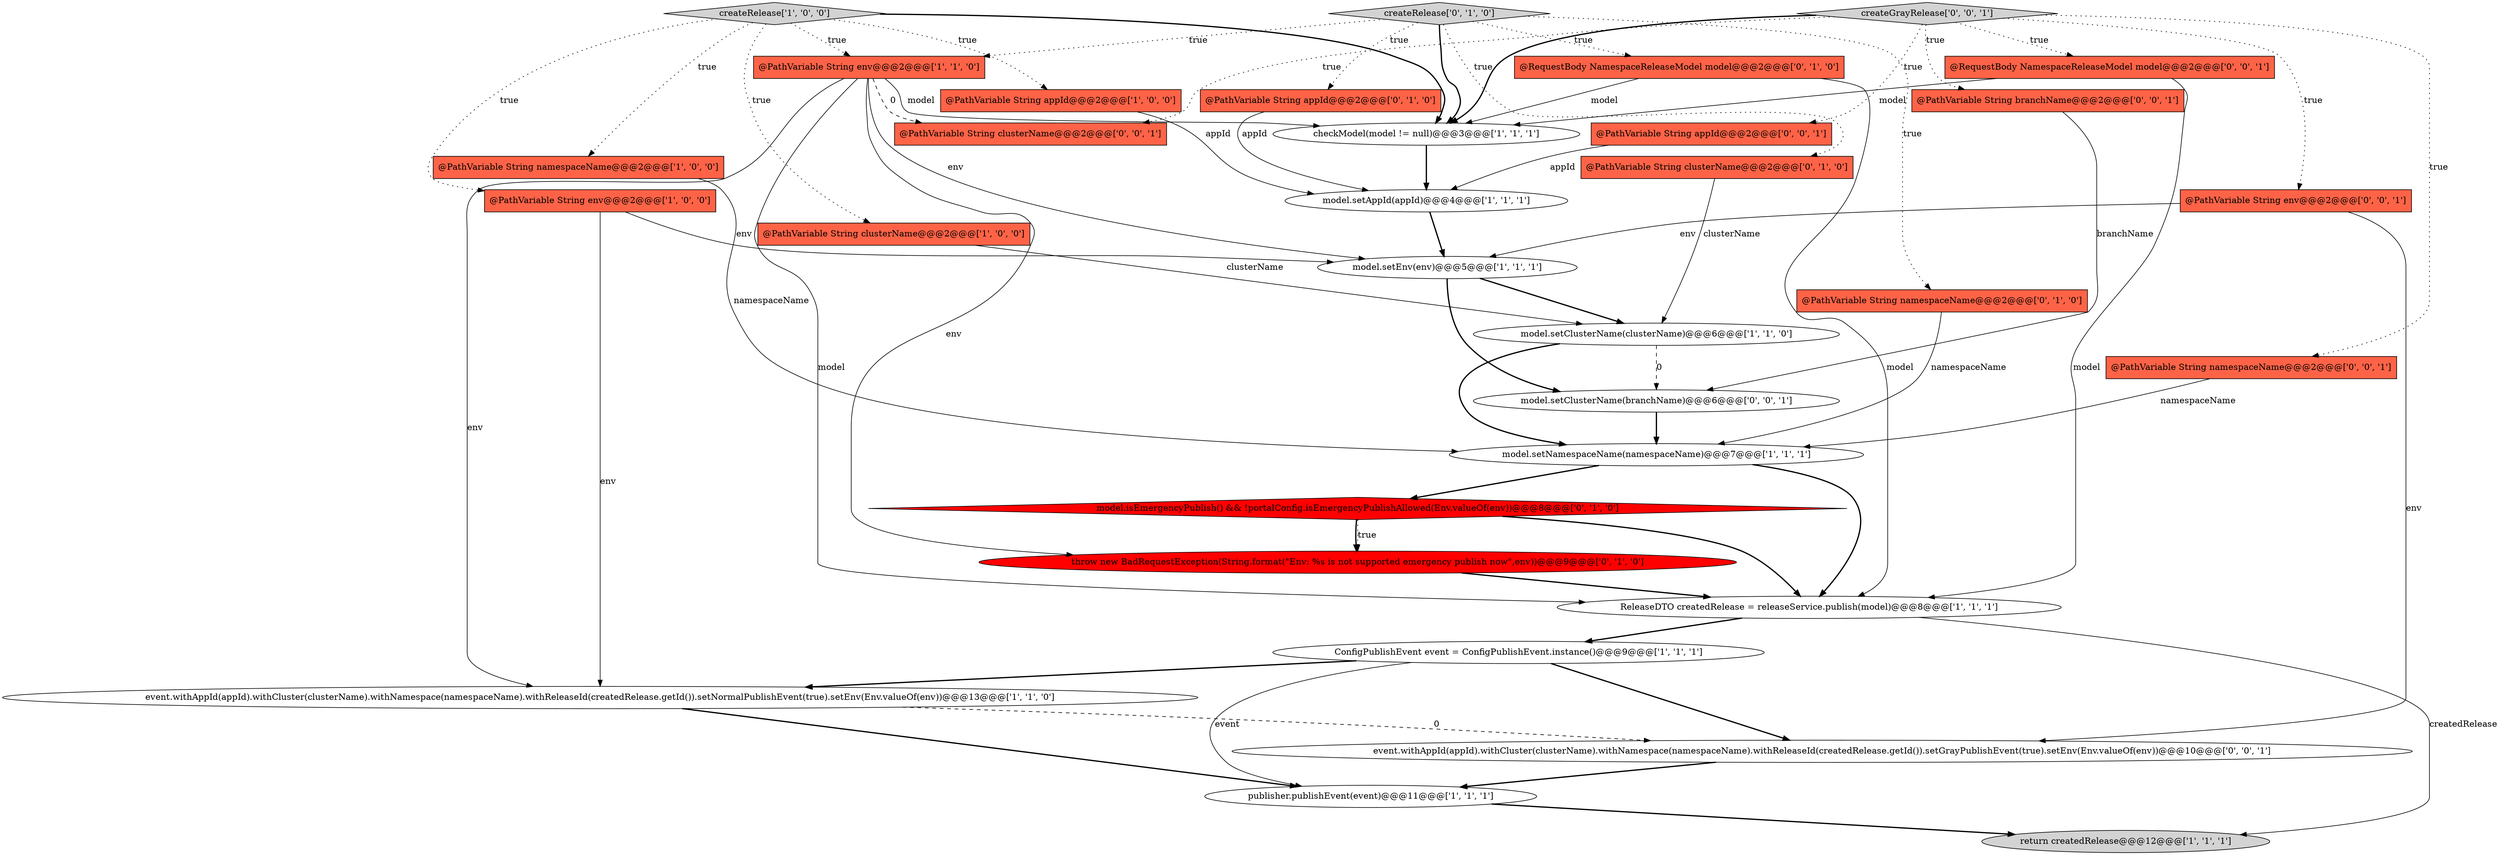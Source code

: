 digraph {
9 [style = filled, label = "ReleaseDTO createdRelease = releaseService.publish(model)@@@8@@@['1', '1', '1']", fillcolor = white, shape = ellipse image = "AAA0AAABBB1BBB"];
26 [style = filled, label = "@PathVariable String branchName@@@2@@@['0', '0', '1']", fillcolor = tomato, shape = box image = "AAA0AAABBB3BBB"];
29 [style = filled, label = "@PathVariable String clusterName@@@2@@@['0', '0', '1']", fillcolor = tomato, shape = box image = "AAA0AAABBB3BBB"];
27 [style = filled, label = "event.withAppId(appId).withCluster(clusterName).withNamespace(namespaceName).withReleaseId(createdRelease.getId()).setGrayPublishEvent(true).setEnv(Env.valueOf(env))@@@10@@@['0', '0', '1']", fillcolor = white, shape = ellipse image = "AAA0AAABBB3BBB"];
23 [style = filled, label = "@PathVariable String env@@@2@@@['0', '0', '1']", fillcolor = tomato, shape = box image = "AAA0AAABBB3BBB"];
11 [style = filled, label = "ConfigPublishEvent event = ConfigPublishEvent.instance()@@@9@@@['1', '1', '1']", fillcolor = white, shape = ellipse image = "AAA0AAABBB1BBB"];
3 [style = filled, label = "@PathVariable String clusterName@@@2@@@['1', '0', '0']", fillcolor = tomato, shape = box image = "AAA0AAABBB1BBB"];
8 [style = filled, label = "createRelease['1', '0', '0']", fillcolor = lightgray, shape = diamond image = "AAA0AAABBB1BBB"];
15 [style = filled, label = "checkModel(model != null)@@@3@@@['1', '1', '1']", fillcolor = white, shape = ellipse image = "AAA0AAABBB1BBB"];
4 [style = filled, label = "model.setEnv(env)@@@5@@@['1', '1', '1']", fillcolor = white, shape = ellipse image = "AAA0AAABBB1BBB"];
7 [style = filled, label = "@PathVariable String namespaceName@@@2@@@['1', '0', '0']", fillcolor = tomato, shape = box image = "AAA0AAABBB1BBB"];
22 [style = filled, label = "@PathVariable String namespaceName@@@2@@@['0', '1', '0']", fillcolor = tomato, shape = box image = "AAA0AAABBB2BBB"];
31 [style = filled, label = "createGrayRelease['0', '0', '1']", fillcolor = lightgray, shape = diamond image = "AAA0AAABBB3BBB"];
12 [style = filled, label = "@PathVariable String env@@@2@@@['1', '1', '0']", fillcolor = tomato, shape = box image = "AAA0AAABBB1BBB"];
5 [style = filled, label = "model.setNamespaceName(namespaceName)@@@7@@@['1', '1', '1']", fillcolor = white, shape = ellipse image = "AAA0AAABBB1BBB"];
25 [style = filled, label = "@PathVariable String namespaceName@@@2@@@['0', '0', '1']", fillcolor = tomato, shape = box image = "AAA0AAABBB3BBB"];
1 [style = filled, label = "model.setClusterName(clusterName)@@@6@@@['1', '1', '0']", fillcolor = white, shape = ellipse image = "AAA0AAABBB1BBB"];
6 [style = filled, label = "publisher.publishEvent(event)@@@11@@@['1', '1', '1']", fillcolor = white, shape = ellipse image = "AAA0AAABBB1BBB"];
19 [style = filled, label = "createRelease['0', '1', '0']", fillcolor = lightgray, shape = diamond image = "AAA0AAABBB2BBB"];
16 [style = filled, label = "throw new BadRequestException(String.format(\"Env: %s is not supported emergency publish now\",env))@@@9@@@['0', '1', '0']", fillcolor = red, shape = ellipse image = "AAA1AAABBB2BBB"];
0 [style = filled, label = "model.setAppId(appId)@@@4@@@['1', '1', '1']", fillcolor = white, shape = ellipse image = "AAA0AAABBB1BBB"];
14 [style = filled, label = "event.withAppId(appId).withCluster(clusterName).withNamespace(namespaceName).withReleaseId(createdRelease.getId()).setNormalPublishEvent(true).setEnv(Env.valueOf(env))@@@13@@@['1', '1', '0']", fillcolor = white, shape = ellipse image = "AAA0AAABBB1BBB"];
18 [style = filled, label = "@PathVariable String appId@@@2@@@['0', '1', '0']", fillcolor = tomato, shape = box image = "AAA0AAABBB2BBB"];
20 [style = filled, label = "@PathVariable String clusterName@@@2@@@['0', '1', '0']", fillcolor = tomato, shape = box image = "AAA0AAABBB2BBB"];
13 [style = filled, label = "return createdRelease@@@12@@@['1', '1', '1']", fillcolor = lightgray, shape = ellipse image = "AAA0AAABBB1BBB"];
24 [style = filled, label = "@RequestBody NamespaceReleaseModel model@@@2@@@['0', '0', '1']", fillcolor = tomato, shape = box image = "AAA0AAABBB3BBB"];
17 [style = filled, label = "model.isEmergencyPublish() && !portalConfig.isEmergencyPublishAllowed(Env.valueOf(env))@@@8@@@['0', '1', '0']", fillcolor = red, shape = diamond image = "AAA1AAABBB2BBB"];
10 [style = filled, label = "@PathVariable String appId@@@2@@@['1', '0', '0']", fillcolor = tomato, shape = box image = "AAA0AAABBB1BBB"];
30 [style = filled, label = "model.setClusterName(branchName)@@@6@@@['0', '0', '1']", fillcolor = white, shape = ellipse image = "AAA0AAABBB3BBB"];
28 [style = filled, label = "@PathVariable String appId@@@2@@@['0', '0', '1']", fillcolor = tomato, shape = box image = "AAA0AAABBB3BBB"];
21 [style = filled, label = "@RequestBody NamespaceReleaseModel model@@@2@@@['0', '1', '0']", fillcolor = tomato, shape = box image = "AAA0AAABBB2BBB"];
2 [style = filled, label = "@PathVariable String env@@@2@@@['1', '0', '0']", fillcolor = tomato, shape = box image = "AAA0AAABBB1BBB"];
1->5 [style = bold, label=""];
31->25 [style = dotted, label="true"];
16->9 [style = bold, label=""];
8->15 [style = bold, label=""];
9->11 [style = bold, label=""];
5->9 [style = bold, label=""];
11->6 [style = solid, label="event"];
11->14 [style = bold, label=""];
12->14 [style = solid, label="env"];
28->0 [style = solid, label="appId"];
8->2 [style = dotted, label="true"];
19->20 [style = dotted, label="true"];
17->9 [style = bold, label=""];
1->30 [style = dashed, label="0"];
7->5 [style = solid, label="namespaceName"];
19->18 [style = dotted, label="true"];
25->5 [style = solid, label="namespaceName"];
12->15 [style = solid, label="model"];
23->4 [style = solid, label="env"];
8->7 [style = dotted, label="true"];
19->12 [style = dotted, label="true"];
3->1 [style = solid, label="clusterName"];
12->4 [style = solid, label="env"];
19->21 [style = dotted, label="true"];
8->10 [style = dotted, label="true"];
12->16 [style = solid, label="env"];
21->15 [style = solid, label="model"];
2->4 [style = solid, label="env"];
23->27 [style = solid, label="env"];
24->15 [style = solid, label="model"];
5->17 [style = bold, label=""];
27->6 [style = bold, label=""];
31->15 [style = bold, label=""];
8->3 [style = dotted, label="true"];
14->27 [style = dashed, label="0"];
17->16 [style = dotted, label="true"];
10->0 [style = solid, label="appId"];
18->0 [style = solid, label="appId"];
20->1 [style = solid, label="clusterName"];
8->12 [style = dotted, label="true"];
4->30 [style = bold, label=""];
31->28 [style = dotted, label="true"];
30->5 [style = bold, label=""];
0->4 [style = bold, label=""];
12->9 [style = solid, label="model"];
31->26 [style = dotted, label="true"];
31->23 [style = dotted, label="true"];
15->0 [style = bold, label=""];
2->14 [style = solid, label="env"];
6->13 [style = bold, label=""];
19->22 [style = dotted, label="true"];
12->29 [style = dashed, label="0"];
24->9 [style = solid, label="model"];
4->1 [style = bold, label=""];
22->5 [style = solid, label="namespaceName"];
31->24 [style = dotted, label="true"];
19->15 [style = bold, label=""];
31->29 [style = dotted, label="true"];
21->9 [style = solid, label="model"];
14->6 [style = bold, label=""];
9->13 [style = solid, label="createdRelease"];
17->16 [style = bold, label=""];
26->30 [style = solid, label="branchName"];
11->27 [style = bold, label=""];
}
